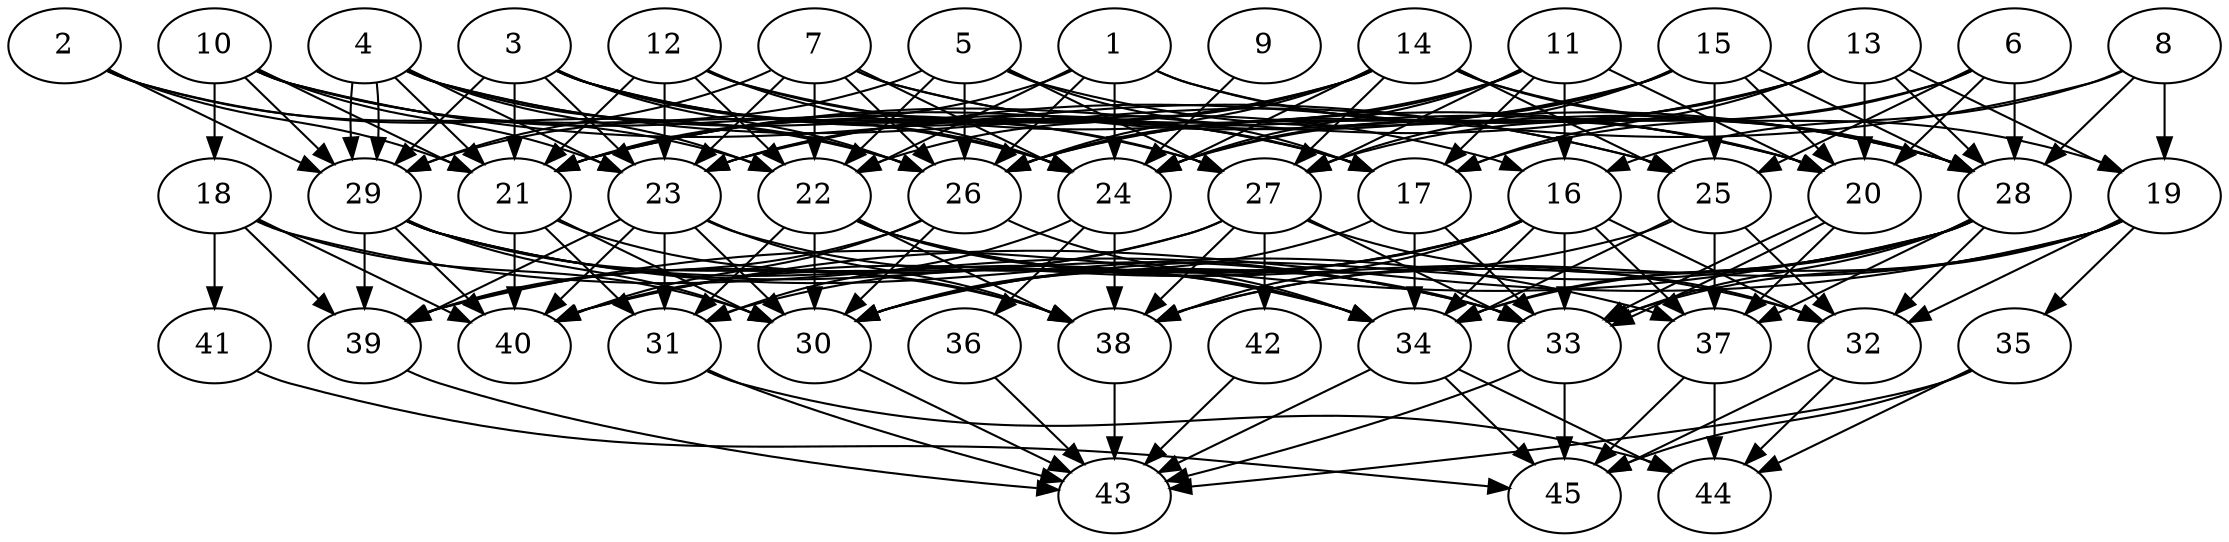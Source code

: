 // DAG automatically generated by daggen at Thu Oct  3 14:07:24 2019
// ./daggen --dot -n 45 --ccr 0.4 --fat 0.7 --regular 0.9 --density 0.7 --mindata 5242880 --maxdata 52428800 
digraph G {
  1 [size="123266560", alpha="0.15", expect_size="49306624"] 
  1 -> 20 [size ="49306624"]
  1 -> 21 [size ="49306624"]
  1 -> 22 [size ="49306624"]
  1 -> 24 [size ="49306624"]
  1 -> 26 [size ="49306624"]
  1 -> 28 [size ="49306624"]
  2 [size="83415040", alpha="0.19", expect_size="33366016"] 
  2 -> 21 [size ="33366016"]
  2 -> 22 [size ="33366016"]
  2 -> 26 [size ="33366016"]
  2 -> 29 [size ="33366016"]
  3 [size="15823360", alpha="0.09", expect_size="6329344"] 
  3 -> 16 [size ="6329344"]
  3 -> 17 [size ="6329344"]
  3 -> 21 [size ="6329344"]
  3 -> 23 [size ="6329344"]
  3 -> 24 [size ="6329344"]
  3 -> 26 [size ="6329344"]
  3 -> 27 [size ="6329344"]
  3 -> 29 [size ="6329344"]
  4 [size="93040640", alpha="0.20", expect_size="37216256"] 
  4 -> 17 [size ="37216256"]
  4 -> 21 [size ="37216256"]
  4 -> 22 [size ="37216256"]
  4 -> 23 [size ="37216256"]
  4 -> 25 [size ="37216256"]
  4 -> 26 [size ="37216256"]
  4 -> 29 [size ="37216256"]
  4 -> 29 [size ="37216256"]
  5 [size="111316480", alpha="0.06", expect_size="44526592"] 
  5 -> 17 [size ="44526592"]
  5 -> 22 [size ="44526592"]
  5 -> 26 [size ="44526592"]
  5 -> 27 [size ="44526592"]
  5 -> 28 [size ="44526592"]
  5 -> 29 [size ="44526592"]
  6 [size="46000640", alpha="0.14", expect_size="18400256"] 
  6 -> 17 [size ="18400256"]
  6 -> 20 [size ="18400256"]
  6 -> 25 [size ="18400256"]
  6 -> 27 [size ="18400256"]
  6 -> 28 [size ="18400256"]
  7 [size="53975040", alpha="0.12", expect_size="21590016"] 
  7 -> 20 [size ="21590016"]
  7 -> 22 [size ="21590016"]
  7 -> 23 [size ="21590016"]
  7 -> 24 [size ="21590016"]
  7 -> 26 [size ="21590016"]
  7 -> 28 [size ="21590016"]
  7 -> 29 [size ="21590016"]
  8 [size="93153280", alpha="0.03", expect_size="37261312"] 
  8 -> 16 [size ="37261312"]
  8 -> 19 [size ="37261312"]
  8 -> 23 [size ="37261312"]
  8 -> 28 [size ="37261312"]
  9 [size="53137920", alpha="0.18", expect_size="21255168"] 
  9 -> 24 [size ="21255168"]
  10 [size="41712640", alpha="0.04", expect_size="16685056"] 
  10 -> 18 [size ="16685056"]
  10 -> 21 [size ="16685056"]
  10 -> 23 [size ="16685056"]
  10 -> 24 [size ="16685056"]
  10 -> 25 [size ="16685056"]
  10 -> 27 [size ="16685056"]
  10 -> 29 [size ="16685056"]
  11 [size="89428480", alpha="0.17", expect_size="35771392"] 
  11 -> 16 [size ="35771392"]
  11 -> 17 [size ="35771392"]
  11 -> 20 [size ="35771392"]
  11 -> 23 [size ="35771392"]
  11 -> 24 [size ="35771392"]
  11 -> 26 [size ="35771392"]
  11 -> 27 [size ="35771392"]
  12 [size="60177920", alpha="0.18", expect_size="24071168"] 
  12 -> 17 [size ="24071168"]
  12 -> 20 [size ="24071168"]
  12 -> 21 [size ="24071168"]
  12 -> 22 [size ="24071168"]
  12 -> 23 [size ="24071168"]
  12 -> 24 [size ="24071168"]
  13 [size="55232000", alpha="0.05", expect_size="22092800"] 
  13 -> 17 [size ="22092800"]
  13 -> 19 [size ="22092800"]
  13 -> 20 [size ="22092800"]
  13 -> 21 [size ="22092800"]
  13 -> 24 [size ="22092800"]
  13 -> 26 [size ="22092800"]
  13 -> 28 [size ="22092800"]
  14 [size="106201600", alpha="0.09", expect_size="42480640"] 
  14 -> 19 [size ="42480640"]
  14 -> 21 [size ="42480640"]
  14 -> 22 [size ="42480640"]
  14 -> 23 [size ="42480640"]
  14 -> 24 [size ="42480640"]
  14 -> 25 [size ="42480640"]
  14 -> 26 [size ="42480640"]
  14 -> 27 [size ="42480640"]
  14 -> 28 [size ="42480640"]
  15 [size="105044480", alpha="0.16", expect_size="42017792"] 
  15 -> 20 [size ="42017792"]
  15 -> 21 [size ="42017792"]
  15 -> 24 [size ="42017792"]
  15 -> 25 [size ="42017792"]
  15 -> 26 [size ="42017792"]
  15 -> 27 [size ="42017792"]
  15 -> 28 [size ="42017792"]
  16 [size="22676480", alpha="0.07", expect_size="9070592"] 
  16 -> 30 [size ="9070592"]
  16 -> 31 [size ="9070592"]
  16 -> 32 [size ="9070592"]
  16 -> 33 [size ="9070592"]
  16 -> 34 [size ="9070592"]
  16 -> 37 [size ="9070592"]
  16 -> 38 [size ="9070592"]
  16 -> 40 [size ="9070592"]
  17 [size="107514880", alpha="0.04", expect_size="43005952"] 
  17 -> 30 [size ="43005952"]
  17 -> 33 [size ="43005952"]
  17 -> 34 [size ="43005952"]
  18 [size="57533440", alpha="0.02", expect_size="23013376"] 
  18 -> 30 [size ="23013376"]
  18 -> 33 [size ="23013376"]
  18 -> 39 [size ="23013376"]
  18 -> 40 [size ="23013376"]
  18 -> 41 [size ="23013376"]
  19 [size="74618880", alpha="0.12", expect_size="29847552"] 
  19 -> 32 [size ="29847552"]
  19 -> 33 [size ="29847552"]
  19 -> 34 [size ="29847552"]
  19 -> 35 [size ="29847552"]
  19 -> 38 [size ="29847552"]
  19 -> 40 [size ="29847552"]
  20 [size="63168000", alpha="0.16", expect_size="25267200"] 
  20 -> 33 [size ="25267200"]
  20 -> 33 [size ="25267200"]
  20 -> 37 [size ="25267200"]
  21 [size="86062080", alpha="0.19", expect_size="34424832"] 
  21 -> 30 [size ="34424832"]
  21 -> 31 [size ="34424832"]
  21 -> 38 [size ="34424832"]
  21 -> 40 [size ="34424832"]
  22 [size="68582400", alpha="0.14", expect_size="27432960"] 
  22 -> 30 [size ="27432960"]
  22 -> 31 [size ="27432960"]
  22 -> 32 [size ="27432960"]
  22 -> 33 [size ="27432960"]
  22 -> 34 [size ="27432960"]
  22 -> 38 [size ="27432960"]
  23 [size="58014720", alpha="0.10", expect_size="23205888"] 
  23 -> 30 [size ="23205888"]
  23 -> 31 [size ="23205888"]
  23 -> 34 [size ="23205888"]
  23 -> 38 [size ="23205888"]
  23 -> 39 [size ="23205888"]
  23 -> 40 [size ="23205888"]
  24 [size="86832640", alpha="0.19", expect_size="34733056"] 
  24 -> 31 [size ="34733056"]
  24 -> 36 [size ="34733056"]
  24 -> 38 [size ="34733056"]
  25 [size="21102080", alpha="0.05", expect_size="8440832"] 
  25 -> 30 [size ="8440832"]
  25 -> 32 [size ="8440832"]
  25 -> 34 [size ="8440832"]
  25 -> 37 [size ="8440832"]
  26 [size="116226560", alpha="0.16", expect_size="46490624"] 
  26 -> 30 [size ="46490624"]
  26 -> 34 [size ="46490624"]
  26 -> 39 [size ="46490624"]
  26 -> 40 [size ="46490624"]
  27 [size="36928000", alpha="0.15", expect_size="14771200"] 
  27 -> 32 [size ="14771200"]
  27 -> 33 [size ="14771200"]
  27 -> 38 [size ="14771200"]
  27 -> 39 [size ="14771200"]
  27 -> 40 [size ="14771200"]
  27 -> 42 [size ="14771200"]
  28 [size="59351040", alpha="0.07", expect_size="23740416"] 
  28 -> 30 [size ="23740416"]
  28 -> 32 [size ="23740416"]
  28 -> 33 [size ="23740416"]
  28 -> 34 [size ="23740416"]
  28 -> 37 [size ="23740416"]
  28 -> 38 [size ="23740416"]
  28 -> 39 [size ="23740416"]
  29 [size="72755200", alpha="0.05", expect_size="29102080"] 
  29 -> 30 [size ="29102080"]
  29 -> 33 [size ="29102080"]
  29 -> 34 [size ="29102080"]
  29 -> 37 [size ="29102080"]
  29 -> 38 [size ="29102080"]
  29 -> 39 [size ="29102080"]
  29 -> 40 [size ="29102080"]
  30 [size="22635520", alpha="0.09", expect_size="9054208"] 
  30 -> 43 [size ="9054208"]
  31 [size="117301760", alpha="0.05", expect_size="46920704"] 
  31 -> 43 [size ="46920704"]
  31 -> 44 [size ="46920704"]
  32 [size="113026560", alpha="0.10", expect_size="45210624"] 
  32 -> 44 [size ="45210624"]
  32 -> 45 [size ="45210624"]
  33 [size="80115200", alpha="0.01", expect_size="32046080"] 
  33 -> 43 [size ="32046080"]
  33 -> 45 [size ="32046080"]
  34 [size="21288960", alpha="0.09", expect_size="8515584"] 
  34 -> 43 [size ="8515584"]
  34 -> 44 [size ="8515584"]
  34 -> 45 [size ="8515584"]
  35 [size="16481280", alpha="0.12", expect_size="6592512"] 
  35 -> 43 [size ="6592512"]
  35 -> 44 [size ="6592512"]
  35 -> 45 [size ="6592512"]
  36 [size="45934080", alpha="0.16", expect_size="18373632"] 
  36 -> 43 [size ="18373632"]
  37 [size="24581120", alpha="0.17", expect_size="9832448"] 
  37 -> 44 [size ="9832448"]
  37 -> 45 [size ="9832448"]
  38 [size="111249920", alpha="0.05", expect_size="44499968"] 
  38 -> 43 [size ="44499968"]
  39 [size="32097280", alpha="0.03", expect_size="12838912"] 
  39 -> 43 [size ="12838912"]
  40 [size="63080960", alpha="0.10", expect_size="25232384"] 
  41 [size="114846720", alpha="0.10", expect_size="45938688"] 
  41 -> 45 [size ="45938688"]
  42 [size="27786240", alpha="0.19", expect_size="11114496"] 
  42 -> 43 [size ="11114496"]
  43 [size="84899840", alpha="0.15", expect_size="33959936"] 
  44 [size="92385280", alpha="0.04", expect_size="36954112"] 
  45 [size="25374720", alpha="0.14", expect_size="10149888"] 
}

